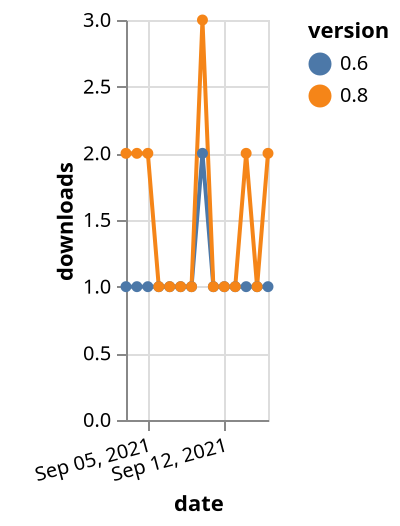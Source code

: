 {"$schema": "https://vega.github.io/schema/vega-lite/v5.json", "description": "A simple bar chart with embedded data.", "data": {"values": [{"date": "2021-09-03", "total": 151, "delta": 1, "version": "0.6"}, {"date": "2021-09-04", "total": 152, "delta": 1, "version": "0.6"}, {"date": "2021-09-05", "total": 153, "delta": 1, "version": "0.6"}, {"date": "2021-09-06", "total": 154, "delta": 1, "version": "0.6"}, {"date": "2021-09-07", "total": 155, "delta": 1, "version": "0.6"}, {"date": "2021-09-08", "total": 156, "delta": 1, "version": "0.6"}, {"date": "2021-09-09", "total": 157, "delta": 1, "version": "0.6"}, {"date": "2021-09-10", "total": 159, "delta": 2, "version": "0.6"}, {"date": "2021-09-11", "total": 160, "delta": 1, "version": "0.6"}, {"date": "2021-09-12", "total": 161, "delta": 1, "version": "0.6"}, {"date": "2021-09-13", "total": 162, "delta": 1, "version": "0.6"}, {"date": "2021-09-14", "total": 163, "delta": 1, "version": "0.6"}, {"date": "2021-09-15", "total": 164, "delta": 1, "version": "0.6"}, {"date": "2021-09-16", "total": 165, "delta": 1, "version": "0.6"}, {"date": "2021-09-03", "total": 322, "delta": 2, "version": "0.8"}, {"date": "2021-09-04", "total": 324, "delta": 2, "version": "0.8"}, {"date": "2021-09-05", "total": 326, "delta": 2, "version": "0.8"}, {"date": "2021-09-06", "total": 327, "delta": 1, "version": "0.8"}, {"date": "2021-09-07", "total": 328, "delta": 1, "version": "0.8"}, {"date": "2021-09-08", "total": 329, "delta": 1, "version": "0.8"}, {"date": "2021-09-09", "total": 330, "delta": 1, "version": "0.8"}, {"date": "2021-09-10", "total": 333, "delta": 3, "version": "0.8"}, {"date": "2021-09-11", "total": 334, "delta": 1, "version": "0.8"}, {"date": "2021-09-12", "total": 335, "delta": 1, "version": "0.8"}, {"date": "2021-09-13", "total": 336, "delta": 1, "version": "0.8"}, {"date": "2021-09-14", "total": 338, "delta": 2, "version": "0.8"}, {"date": "2021-09-15", "total": 339, "delta": 1, "version": "0.8"}, {"date": "2021-09-16", "total": 341, "delta": 2, "version": "0.8"}]}, "width": "container", "mark": {"type": "line", "point": {"filled": true}}, "encoding": {"x": {"field": "date", "type": "temporal", "timeUnit": "yearmonthdate", "title": "date", "axis": {"labelAngle": -15}}, "y": {"field": "delta", "type": "quantitative", "title": "downloads"}, "color": {"field": "version", "type": "nominal"}, "tooltip": {"field": "delta"}}}